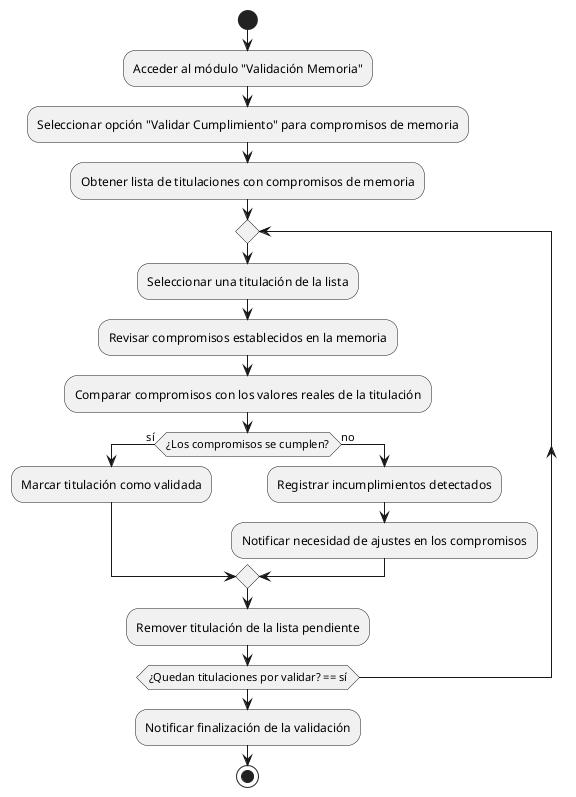 @startuml
start
:Acceder al módulo "Validación Memoria";
:Seleccionar opción "Validar Cumplimiento" para compromisos de memoria;

:Obtener lista de titulaciones con compromisos de memoria;
repeat
  :Seleccionar una titulación de la lista;
  :Revisar compromisos establecidos en la memoria;
  :Comparar compromisos con los valores reales de la titulación;

  if (¿Los compromisos se cumplen?) then (sí)
    :Marcar titulación como validada;
  else (no)
    :Registrar incumplimientos detectados;
    :Notificar necesidad de ajustes en los compromisos;
  endif

  :Remover titulación de la lista pendiente;
repeat while (¿Quedan titulaciones por validar? == sí)

:Notificar finalización de la validación;
stop
@enduml
